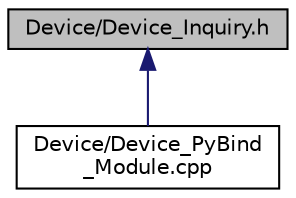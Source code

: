 digraph "Device/Device_Inquiry.h"
{
 // INTERACTIVE_SVG=YES
 // LATEX_PDF_SIZE
  bgcolor="transparent";
  edge [fontname="Helvetica",fontsize="10",labelfontname="Helvetica",labelfontsize="10"];
  node [fontname="Helvetica",fontsize="10",shape=record];
  Node1 [label="Device/Device_Inquiry.h",height=0.2,width=0.4,color="black", fillcolor="grey75", style="filled", fontcolor="black",tooltip="Collecting SYCL device availability and information."];
  Node1 -> Node2 [dir="back",color="midnightblue",fontsize="10",style="solid",fontname="Helvetica"];
  Node2 [label="Device/Device_PyBind\l_Module.cpp",height=0.2,width=0.4,color="black",URL="$_device___py_bind___module_8cpp.html",tooltip="Python module for device in PySYCL."];
}
